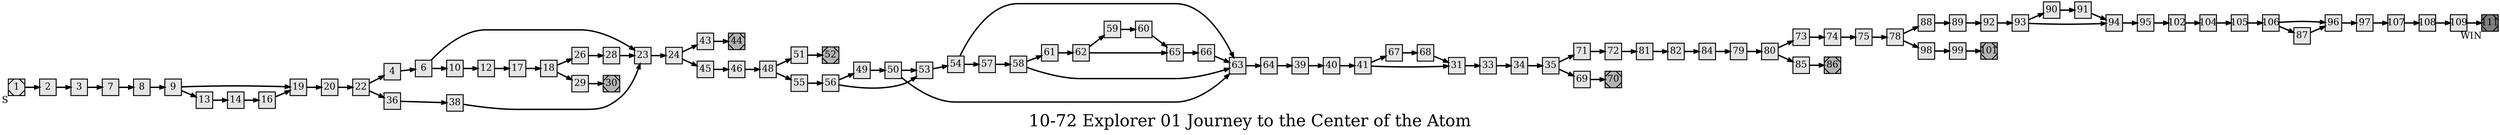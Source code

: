 digraph g{
  graph [ label="10-72 Explorer 01 Journey to the Center of the Atom" rankdir=LR, ordering=out, fontsize=36, nodesep="0.35", ranksep="0.45"];
  node  [shape=rect, penwidth=2, fontsize=20, style=filled, fillcolor=grey90, margin="0,0", labelfloat=true, regular=true, fixedsize=true];
  edge  [labelfloat=true, penwidth=3, fontsize=12];

  1	[ xlabel="S", shape=Msquare, fontsize=20 ];
  1 -> 2;
  2 -> 3;
  3 -> 7;
  4 -> 6;
  6 -> 23;
  6 -> 10;
  7 -> 8;
  8 -> 9;
  9 -> 19;
  9 -> 13;
  10 -> 12;
  12 -> 17;
  13 -> 14;
  14 -> 16;
  16 -> 19;
  17 -> 18;
  18 -> 26;
  18 -> 29;
  19 -> 20;
  20 -> 22;
  22 -> 4;
  22 -> 36;
  23 -> 24;
  24 -> 43;
  24 -> 45;
  26 -> 28;
  28 -> 23;
  29 -> 30;
  30	[ xlabel="E", shape=Msquare, fontsize=20, fillcolor=grey70, xlabel="" ];
  31 -> 33;
  33 -> 34;
  34 -> 35;
  35 -> 71;
  35 -> 69;
  36 -> 38;
  38 -> 23;
  39 -> 40;
  40 -> 41;
  41 -> 67;
  41 -> 31;
  43 -> 44;
  44	[ xlabel="E", shape=Msquare, fontsize=20, fillcolor=grey70, xlabel="" ];
  45 -> 46;
  46 -> 48;
  48 -> 51;
  48 -> 55;
  49 -> 50;
  50 -> 53;
  50 -> 63;
  51 -> 52;
  52	[ xlabel="E", shape=Msquare, fontsize=20, fillcolor=grey70, xlabel="" ];
  53 -> 54;
  54 -> 63;
  54 -> 57;
  55 -> 56;
  56 -> 49;
  56 -> 53;
  57 -> 58;
  58 -> 61;
  58 -> 63;
  59 -> 60;
  60 -> 65;
  61 -> 62;
  62 -> 59;
  62 -> 65;
  63 -> 64;
  64 -> 39;
  65 -> 66;
  66 -> 63;
  67 -> 68;
  68 -> 31;
  69 -> 70;
  70	[ xlabel="E", shape=Msquare, fontsize=20, fillcolor=grey70, xlabel="" ];
  71 -> 72;
  72 -> 81;
  73 -> 74;
  74 -> 75;
  75 -> 78;
  78 -> 88;
  78 -> 98;
  79 -> 80;
  80 -> 73;
  80 -> 85;
  81 -> 82;
  82 -> 84;
  84 -> 79;
  85 -> 86;
  86	[ xlabel="E", shape=Msquare, fontsize=20, fillcolor=grey70, xlabel="" ];
  87 -> 96;
  88 -> 89;
  89 -> 92;
  90 -> 91;
  91 -> 94;
  92 -> 93;
  93 -> 90;
  93 -> 94;
  94 -> 95;
  95 -> 102;
  96 -> 97;
  97 -> 107;
  98 -> 99;
  99 -> 101;
  101	[ xlabel="E", shape=Msquare, fontsize=20, fillcolor=grey70, xlabel="" ];
  102 -> 104;
  104 -> 105;
  105 -> 106;
  106 -> 96;
  106 -> 87;
  107 -> 108;
  108 -> 109;
  109 -> 111;
  111	[ xlabel="WIN", shape=Msquare, fontsize=20, fillcolor=grey50 ];
}

